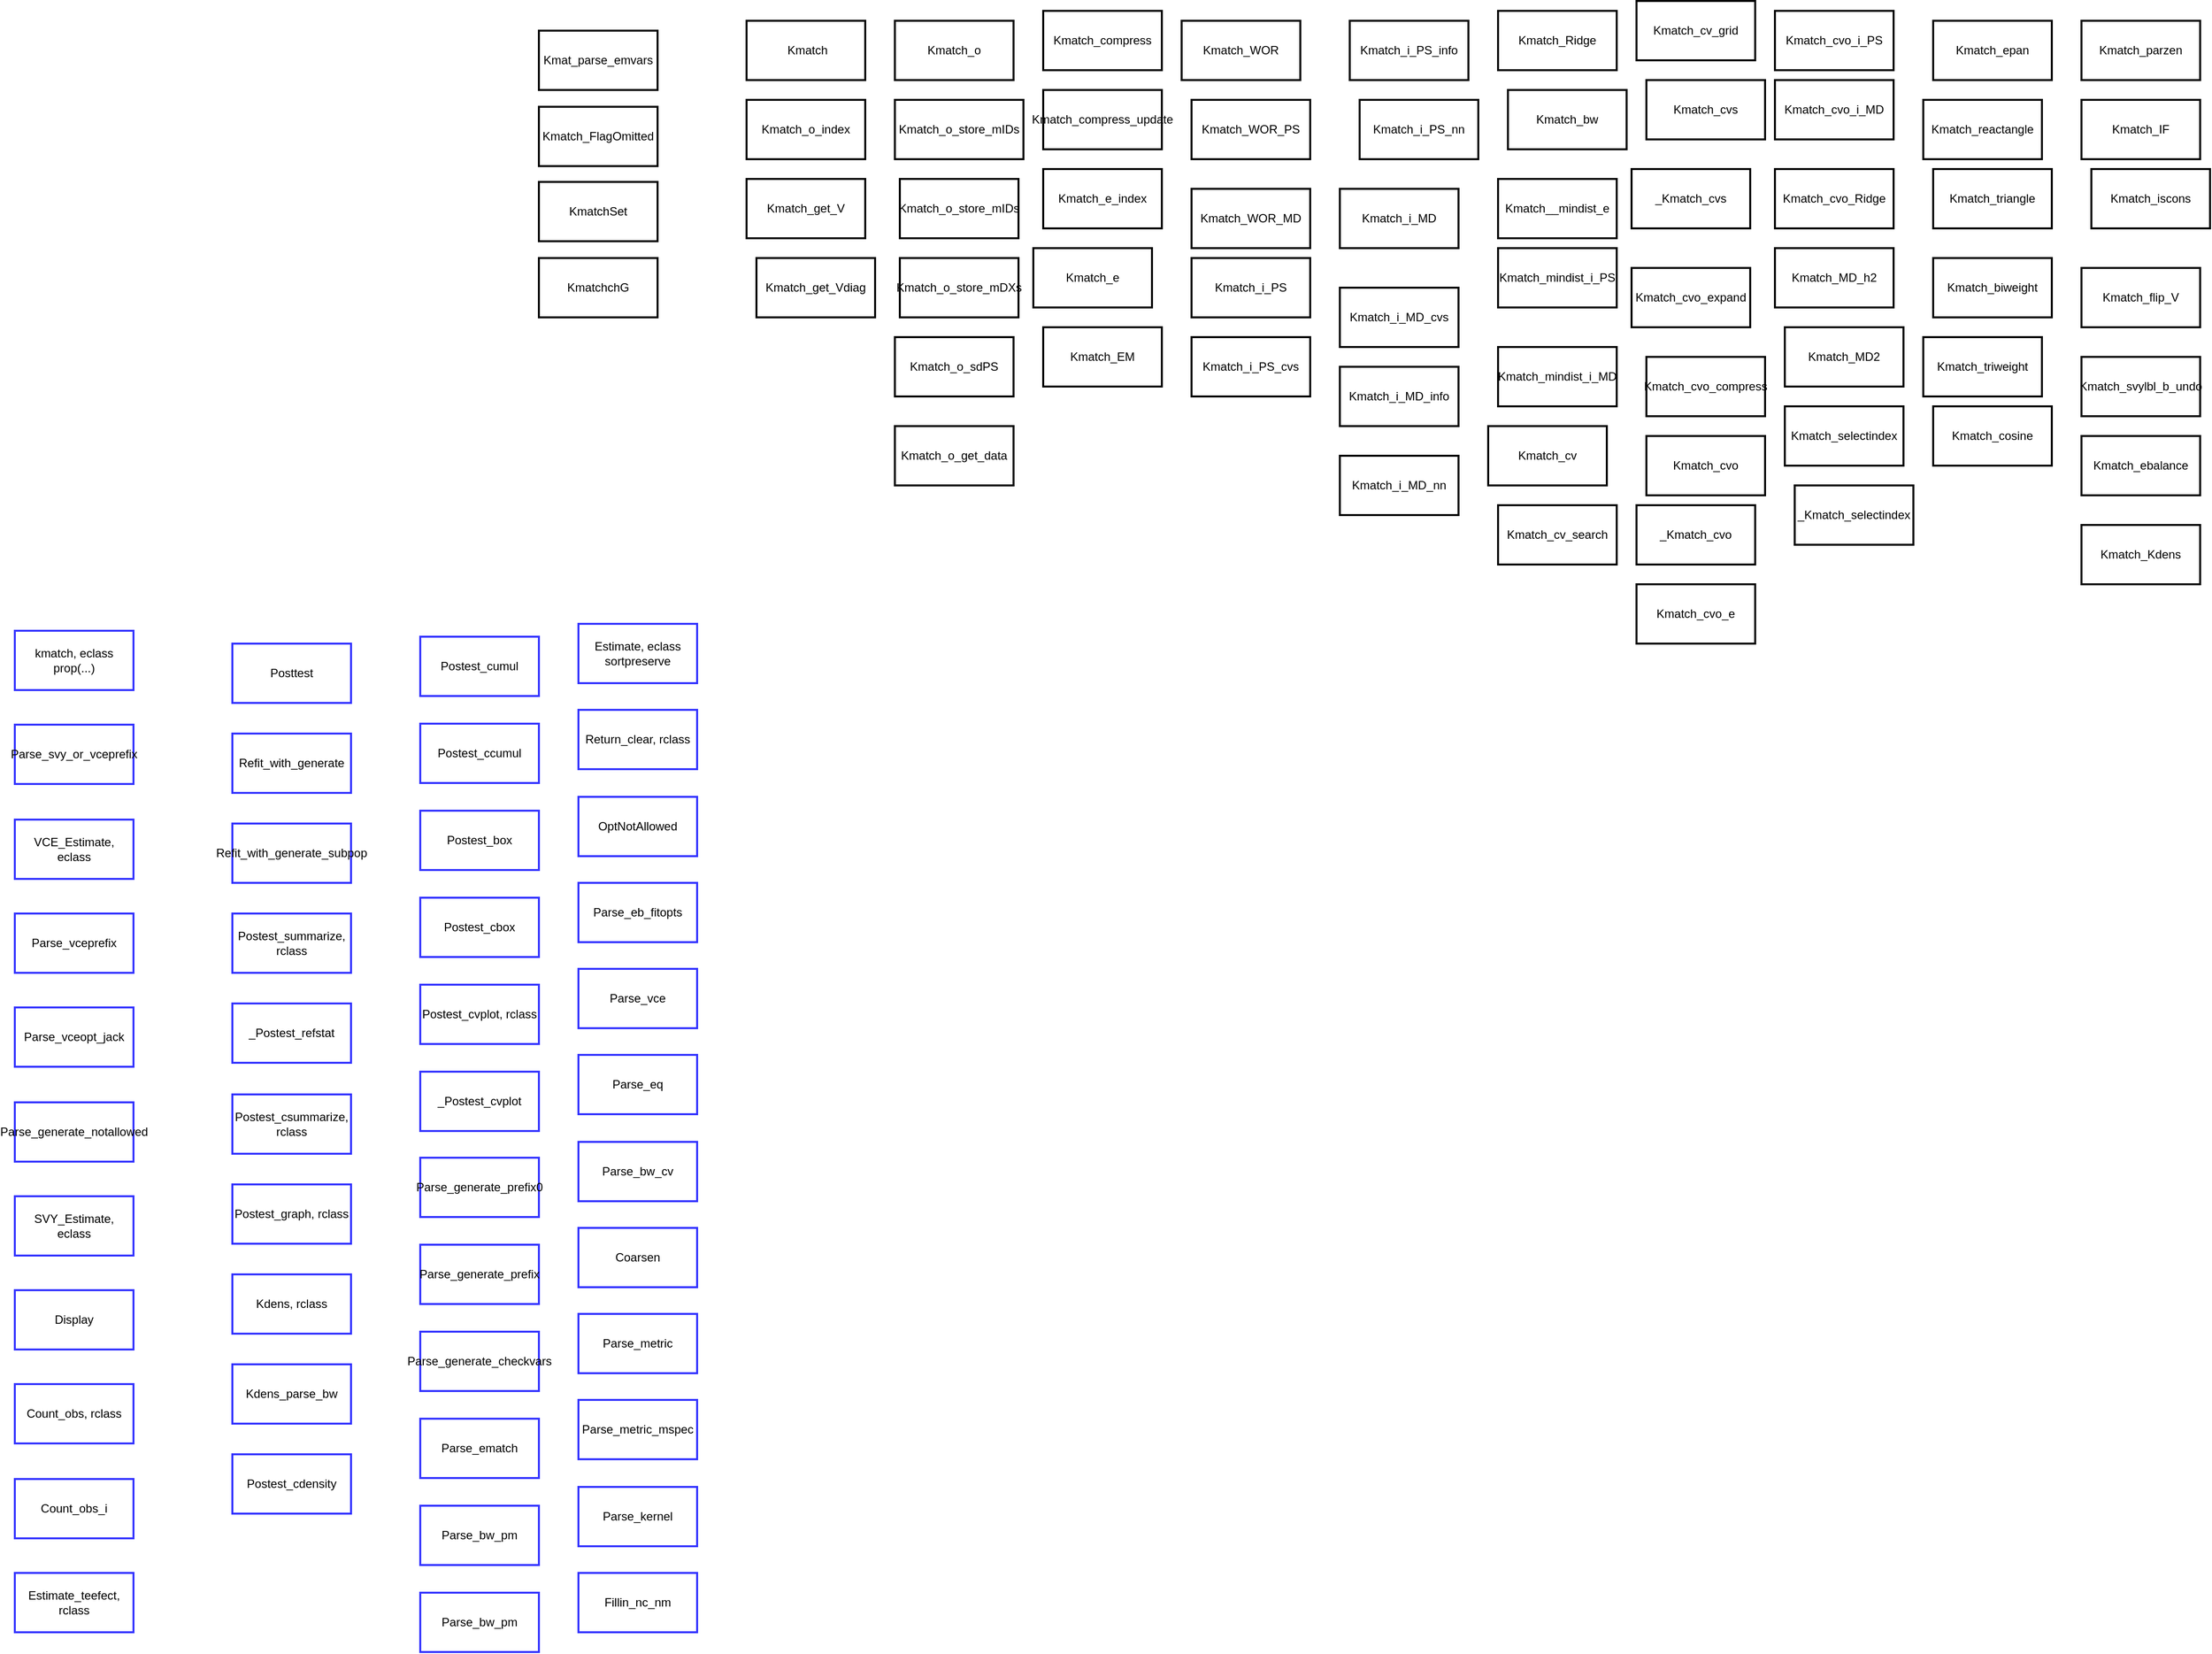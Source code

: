 <mxfile>
    <diagram id="_ZcOz_xovBqN5Ijx0dev" name="Page-1">
        <mxGraphModel dx="3160" dy="1312" grid="1" gridSize="10" guides="1" tooltips="1" connect="1" arrows="1" fold="1" page="1" pageScale="1" pageWidth="850" pageHeight="1100" background="#ffffff" math="0" shadow="0">
            <root>
                <mxCell id="0"/>
                <mxCell id="1" parent="0"/>
                <mxCell id="3" value="Kmat_parse_emvars" style="whiteSpace=wrap;html=1;fillColor=#FFFFFF;strokeColor=#000000;strokeWidth=2;fontColor=#000000;" vertex="1" parent="1">
                    <mxGeometry x="50" y="70" width="120" height="60" as="geometry"/>
                </mxCell>
                <mxCell id="4" value="Kmatch_FlagOmitted" style="whiteSpace=wrap;html=1;strokeColor=#000000;strokeWidth=2;fontColor=#000000;fillColor=#FFFFFF;" vertex="1" parent="1">
                    <mxGeometry x="50" y="147" width="120" height="60" as="geometry"/>
                </mxCell>
                <mxCell id="7" value="KmatchSet" style="whiteSpace=wrap;html=1;strokeColor=#000000;strokeWidth=2;fontColor=#000000;fillColor=#FFFFFF;" vertex="1" parent="1">
                    <mxGeometry x="50" y="223" width="120" height="60" as="geometry"/>
                </mxCell>
                <mxCell id="8" value="KmatchchG" style="whiteSpace=wrap;html=1;strokeColor=#000000;strokeWidth=2;fontColor=#000000;fillColor=#FFFFFF;" vertex="1" parent="1">
                    <mxGeometry x="50" y="300" width="120" height="60" as="geometry"/>
                </mxCell>
                <mxCell id="10" value="Kmatch_i_PS_cvs" style="whiteSpace=wrap;html=1;strokeColor=#000000;strokeWidth=2;fontColor=#000000;fillColor=#FFFFFF;" vertex="1" parent="1">
                    <mxGeometry x="710" y="380" width="120" height="60" as="geometry"/>
                </mxCell>
                <mxCell id="11" value="Kmatch_i_PS" style="whiteSpace=wrap;html=1;strokeColor=#000000;strokeWidth=2;fontColor=#000000;fillColor=#FFFFFF;" vertex="1" parent="1">
                    <mxGeometry x="710" y="300" width="120" height="60" as="geometry"/>
                </mxCell>
                <mxCell id="12" value="Kmatch_WOR_MD" style="whiteSpace=wrap;html=1;strokeColor=#000000;strokeWidth=2;fontColor=#000000;fillColor=#FFFFFF;" vertex="1" parent="1">
                    <mxGeometry x="710" y="230" width="120" height="60" as="geometry"/>
                </mxCell>
                <mxCell id="13" value="Kmatch_WOR_PS" style="whiteSpace=wrap;html=1;strokeColor=#000000;strokeWidth=2;fontColor=#000000;fillColor=#FFFFFF;" vertex="1" parent="1">
                    <mxGeometry x="710" y="140" width="120" height="60" as="geometry"/>
                </mxCell>
                <mxCell id="14" value="Kmatch_WOR" style="whiteSpace=wrap;html=1;strokeColor=#000000;strokeWidth=2;fontColor=#000000;fillColor=#FFFFFF;" vertex="1" parent="1">
                    <mxGeometry x="700" y="60" width="120" height="60" as="geometry"/>
                </mxCell>
                <mxCell id="15" value="Kmatch_EM" style="whiteSpace=wrap;html=1;strokeColor=#000000;strokeWidth=2;fontColor=#000000;fillColor=#FFFFFF;" vertex="1" parent="1">
                    <mxGeometry x="560" y="370" width="120" height="60" as="geometry"/>
                </mxCell>
                <mxCell id="16" value="Kmatch_e" style="whiteSpace=wrap;html=1;strokeColor=#000000;strokeWidth=2;fontColor=#000000;fillColor=#FFFFFF;" vertex="1" parent="1">
                    <mxGeometry x="550" y="290" width="120" height="60" as="geometry"/>
                </mxCell>
                <mxCell id="17" value="Kmatch_e_index" style="whiteSpace=wrap;html=1;strokeColor=#000000;strokeWidth=2;fontColor=#000000;fillColor=#FFFFFF;" vertex="1" parent="1">
                    <mxGeometry x="560" y="210" width="120" height="60" as="geometry"/>
                </mxCell>
                <mxCell id="18" value="Kmatch_compress_update" style="whiteSpace=wrap;html=1;strokeColor=#000000;strokeWidth=2;fontColor=#000000;fillColor=#FFFFFF;" vertex="1" parent="1">
                    <mxGeometry x="560" y="130" width="120" height="60" as="geometry"/>
                </mxCell>
                <mxCell id="19" value="Kmatch_compress" style="whiteSpace=wrap;html=1;strokeColor=#000000;strokeWidth=2;fontColor=#000000;fillColor=#FFFFFF;" vertex="1" parent="1">
                    <mxGeometry x="560" y="50" width="120" height="60" as="geometry"/>
                </mxCell>
                <mxCell id="20" value="Kmatch_o_get_data" style="whiteSpace=wrap;html=1;strokeColor=#000000;strokeWidth=2;fontColor=#000000;fillColor=#FFFFFF;" vertex="1" parent="1">
                    <mxGeometry x="410" y="470" width="120" height="60" as="geometry"/>
                </mxCell>
                <mxCell id="21" value="Kmatch_o_sdPS" style="whiteSpace=wrap;html=1;strokeColor=#000000;strokeWidth=2;fontColor=#000000;fillColor=#FFFFFF;" vertex="1" parent="1">
                    <mxGeometry x="410" y="380" width="120" height="60" as="geometry"/>
                </mxCell>
                <mxCell id="22" value="Kmatch_o_store_mDXs" style="whiteSpace=wrap;html=1;strokeColor=#000000;strokeWidth=2;fontColor=#000000;fillColor=#FFFFFF;" vertex="1" parent="1">
                    <mxGeometry x="415" y="300" width="120" height="60" as="geometry"/>
                </mxCell>
                <mxCell id="23" value="Kmatch_o_store_mIDs" style="whiteSpace=wrap;html=1;strokeColor=#000000;strokeWidth=2;fontColor=#000000;fillColor=#FFFFFF;" vertex="1" parent="1">
                    <mxGeometry x="415" y="220" width="120" height="60" as="geometry"/>
                </mxCell>
                <mxCell id="24" value="Kmatch_o_store_mIDs" style="whiteSpace=wrap;html=1;strokeColor=#000000;strokeWidth=2;fontColor=#000000;fillColor=#FFFFFF;" vertex="1" parent="1">
                    <mxGeometry x="410" y="140" width="130" height="60" as="geometry"/>
                </mxCell>
                <mxCell id="25" value="Kmatch_o" style="whiteSpace=wrap;html=1;strokeColor=#000000;strokeWidth=2;fontColor=#000000;fillColor=#FFFFFF;" vertex="1" parent="1">
                    <mxGeometry x="410" y="60" width="120" height="60" as="geometry"/>
                </mxCell>
                <mxCell id="26" value="Kmatch_get_Vdiag" style="whiteSpace=wrap;html=1;strokeColor=#000000;strokeWidth=2;fontColor=#000000;fillColor=#FFFFFF;" vertex="1" parent="1">
                    <mxGeometry x="270" y="300" width="120" height="60" as="geometry"/>
                </mxCell>
                <mxCell id="27" value="Kmatch_o_index" style="whiteSpace=wrap;html=1;strokeColor=#000000;strokeWidth=2;fontColor=#000000;fillColor=#FFFFFF;" vertex="1" parent="1">
                    <mxGeometry x="260" y="140" width="120" height="60" as="geometry"/>
                </mxCell>
                <mxCell id="28" value="&amp;nbsp;Kmatch" style="whiteSpace=wrap;html=1;strokeColor=#000000;strokeWidth=2;fontColor=#000000;fillColor=#FFFFFF;" vertex="1" parent="1">
                    <mxGeometry x="260" y="60" width="120" height="60" as="geometry"/>
                </mxCell>
                <mxCell id="29" value="Kmatch_get_V" style="whiteSpace=wrap;html=1;strokeColor=#000000;strokeWidth=2;fontColor=#000000;fillColor=#FFFFFF;" vertex="1" parent="1">
                    <mxGeometry x="260" y="220" width="120" height="60" as="geometry"/>
                </mxCell>
                <mxCell id="38" value="Kmatch_mindist_i_PS" style="whiteSpace=wrap;html=1;strokeColor=#000000;strokeWidth=2;fontColor=#000000;fillColor=#FFFFFF;" vertex="1" parent="1">
                    <mxGeometry x="1020" y="290" width="120" height="60" as="geometry"/>
                </mxCell>
                <mxCell id="39" value="Kmatch__mindist_e" style="whiteSpace=wrap;html=1;strokeColor=#000000;strokeWidth=2;fontColor=#000000;fillColor=#FFFFFF;" vertex="1" parent="1">
                    <mxGeometry x="1020" y="220" width="120" height="60" as="geometry"/>
                </mxCell>
                <mxCell id="40" value="Kmatch_bw" style="whiteSpace=wrap;html=1;strokeColor=#000000;strokeWidth=2;fontColor=#000000;fillColor=#FFFFFF;" vertex="1" parent="1">
                    <mxGeometry x="1030" y="130" width="120" height="60" as="geometry"/>
                </mxCell>
                <mxCell id="41" value="Kmatch_Ridge" style="whiteSpace=wrap;html=1;strokeColor=#000000;strokeWidth=2;fontColor=#000000;fillColor=#FFFFFF;" vertex="1" parent="1">
                    <mxGeometry x="1020" y="50" width="120" height="60" as="geometry"/>
                </mxCell>
                <mxCell id="42" value="Kmatch_i_MD_nn" style="whiteSpace=wrap;html=1;strokeColor=#000000;strokeWidth=2;fontColor=#000000;fillColor=#FFFFFF;" vertex="1" parent="1">
                    <mxGeometry x="860" y="500" width="120" height="60" as="geometry"/>
                </mxCell>
                <mxCell id="43" value="Kmatch_i_MD_info" style="whiteSpace=wrap;html=1;strokeColor=#000000;strokeWidth=2;fontColor=#000000;fillColor=#FFFFFF;" vertex="1" parent="1">
                    <mxGeometry x="860" y="410" width="120" height="60" as="geometry"/>
                </mxCell>
                <mxCell id="44" value="Kmatch_i_MD_cvs" style="whiteSpace=wrap;html=1;strokeColor=#000000;strokeWidth=2;fontColor=#000000;fillColor=#FFFFFF;" vertex="1" parent="1">
                    <mxGeometry x="860" y="330" width="120" height="60" as="geometry"/>
                </mxCell>
                <mxCell id="45" value="Kmatch_i_MD" style="whiteSpace=wrap;html=1;strokeColor=#000000;strokeWidth=2;fontColor=#000000;fillColor=#FFFFFF;" vertex="1" parent="1">
                    <mxGeometry x="860" y="230" width="120" height="60" as="geometry"/>
                </mxCell>
                <mxCell id="46" value="Kmatch_i_PS_nn" style="whiteSpace=wrap;html=1;strokeColor=#000000;strokeWidth=2;fontColor=#000000;fillColor=#FFFFFF;" vertex="1" parent="1">
                    <mxGeometry x="880" y="140" width="120" height="60" as="geometry"/>
                </mxCell>
                <mxCell id="47" value="Kmatch_i_PS_info" style="whiteSpace=wrap;html=1;strokeColor=#000000;strokeWidth=2;fontColor=#000000;fillColor=#FFFFFF;" vertex="1" parent="1">
                    <mxGeometry x="870" y="60" width="120" height="60" as="geometry"/>
                </mxCell>
                <mxCell id="50" value="_Kmatch_selectindex" style="whiteSpace=wrap;html=1;strokeColor=#000000;strokeWidth=2;fontColor=#000000;fillColor=#FFFFFF;" vertex="1" parent="1">
                    <mxGeometry x="1320" y="530" width="120" height="60" as="geometry"/>
                </mxCell>
                <mxCell id="51" value="Kmatch_selectindex" style="whiteSpace=wrap;html=1;strokeColor=#000000;strokeWidth=2;fontColor=#000000;fillColor=#FFFFFF;" vertex="1" parent="1">
                    <mxGeometry x="1310" y="450" width="120" height="60" as="geometry"/>
                </mxCell>
                <mxCell id="52" value="Kmatch_MD2" style="whiteSpace=wrap;html=1;strokeColor=#000000;strokeWidth=2;fontColor=#000000;fillColor=#FFFFFF;" vertex="1" parent="1">
                    <mxGeometry x="1310" y="370" width="120" height="60" as="geometry"/>
                </mxCell>
                <mxCell id="53" value="Kmatch_MD_h2" style="whiteSpace=wrap;html=1;strokeColor=#000000;strokeWidth=2;fontColor=#000000;fillColor=#FFFFFF;" vertex="1" parent="1">
                    <mxGeometry x="1300" y="290" width="120" height="60" as="geometry"/>
                </mxCell>
                <mxCell id="54" value="Kmatch_cvo_Ridge" style="whiteSpace=wrap;html=1;strokeColor=#000000;strokeWidth=2;fontColor=#000000;fillColor=#FFFFFF;" vertex="1" parent="1">
                    <mxGeometry x="1300" y="210" width="120" height="60" as="geometry"/>
                </mxCell>
                <mxCell id="55" value="Kmatch_cvo_i_MD" style="whiteSpace=wrap;html=1;strokeColor=#000000;strokeWidth=2;fontColor=#000000;fillColor=#FFFFFF;" vertex="1" parent="1">
                    <mxGeometry x="1300" y="120" width="120" height="60" as="geometry"/>
                </mxCell>
                <mxCell id="56" value="Kmatch_cvo_i_PS" style="whiteSpace=wrap;html=1;strokeColor=#000000;strokeWidth=2;fontColor=#000000;fillColor=#FFFFFF;" vertex="1" parent="1">
                    <mxGeometry x="1300" y="50" width="120" height="60" as="geometry"/>
                </mxCell>
                <mxCell id="57" value="Kmatch_cvo_e" style="whiteSpace=wrap;html=1;strokeColor=#000000;strokeWidth=2;fontColor=#000000;fillColor=#FFFFFF;" vertex="1" parent="1">
                    <mxGeometry x="1160" y="630" width="120" height="60" as="geometry"/>
                </mxCell>
                <mxCell id="58" value="_Kmatch_cvo" style="whiteSpace=wrap;html=1;strokeColor=#000000;strokeWidth=2;fontColor=#000000;fillColor=#FFFFFF;" vertex="1" parent="1">
                    <mxGeometry x="1160" y="550" width="120" height="60" as="geometry"/>
                </mxCell>
                <mxCell id="59" value="Kmatch_cvo" style="whiteSpace=wrap;html=1;strokeColor=#000000;strokeWidth=2;fontColor=#000000;fillColor=#FFFFFF;" vertex="1" parent="1">
                    <mxGeometry x="1170" y="480" width="120" height="60" as="geometry"/>
                </mxCell>
                <mxCell id="60" value="Kmatch_cvo_compress" style="whiteSpace=wrap;html=1;strokeColor=#000000;strokeWidth=2;fontColor=#000000;fillColor=#FFFFFF;" vertex="1" parent="1">
                    <mxGeometry x="1170" y="400" width="120" height="60" as="geometry"/>
                </mxCell>
                <mxCell id="61" value="Kmatch_cvo_expand" style="whiteSpace=wrap;html=1;strokeColor=#000000;strokeWidth=2;fontColor=#000000;fillColor=#FFFFFF;" vertex="1" parent="1">
                    <mxGeometry x="1155" y="310" width="120" height="60" as="geometry"/>
                </mxCell>
                <mxCell id="62" value="_Kmatch_cvs" style="whiteSpace=wrap;html=1;strokeColor=#000000;strokeWidth=2;fontColor=#000000;fillColor=#FFFFFF;" vertex="1" parent="1">
                    <mxGeometry x="1155" y="210" width="120" height="60" as="geometry"/>
                </mxCell>
                <mxCell id="63" value="Kmatch_cvs" style="whiteSpace=wrap;html=1;strokeColor=#000000;strokeWidth=2;fontColor=#000000;fillColor=#FFFFFF;" vertex="1" parent="1">
                    <mxGeometry x="1170" y="120" width="120" height="60" as="geometry"/>
                </mxCell>
                <mxCell id="64" value="Kmatch_cv_grid" style="whiteSpace=wrap;html=1;strokeColor=#000000;strokeWidth=2;fontColor=#000000;fillColor=#FFFFFF;" vertex="1" parent="1">
                    <mxGeometry x="1160" y="40" width="120" height="60" as="geometry"/>
                </mxCell>
                <mxCell id="65" value="Kmatch_cv_search" style="whiteSpace=wrap;html=1;strokeColor=#000000;strokeWidth=2;fontColor=#000000;fillColor=#FFFFFF;" vertex="1" parent="1">
                    <mxGeometry x="1020" y="550" width="120" height="60" as="geometry"/>
                </mxCell>
                <mxCell id="66" value="Kmatch_cv" style="whiteSpace=wrap;html=1;strokeColor=#000000;strokeWidth=2;fontColor=#000000;fillColor=#FFFFFF;" vertex="1" parent="1">
                    <mxGeometry x="1010" y="470" width="120" height="60" as="geometry"/>
                </mxCell>
                <mxCell id="67" value="Kmatch_mindist_i_MD" style="whiteSpace=wrap;html=1;strokeColor=#000000;strokeWidth=2;fontColor=#000000;fillColor=#FFFFFF;" vertex="1" parent="1">
                    <mxGeometry x="1020" y="390" width="120" height="60" as="geometry"/>
                </mxCell>
                <mxCell id="68" value="Kmatch_Kdens" style="whiteSpace=wrap;html=1;strokeColor=#000000;strokeWidth=2;fontColor=#000000;fillColor=#FFFFFF;" vertex="1" parent="1">
                    <mxGeometry x="1610" y="570" width="120" height="60" as="geometry"/>
                </mxCell>
                <mxCell id="69" value="Kmatch_ebalance" style="whiteSpace=wrap;html=1;strokeColor=#000000;strokeWidth=2;fontColor=#000000;fillColor=#FFFFFF;" vertex="1" parent="1">
                    <mxGeometry x="1610" y="480" width="120" height="60" as="geometry"/>
                </mxCell>
                <mxCell id="70" value="Kmatch_svylbl_b_undo" style="whiteSpace=wrap;html=1;strokeColor=#000000;strokeWidth=2;fontColor=#000000;fillColor=#FFFFFF;" vertex="1" parent="1">
                    <mxGeometry x="1610" y="400" width="120" height="60" as="geometry"/>
                </mxCell>
                <mxCell id="71" value="Kmatch_flip_V" style="whiteSpace=wrap;html=1;strokeColor=#000000;strokeWidth=2;fontColor=#000000;fillColor=#FFFFFF;" vertex="1" parent="1">
                    <mxGeometry x="1610" y="310" width="120" height="60" as="geometry"/>
                </mxCell>
                <mxCell id="73" value="Kmatch_iscons" style="whiteSpace=wrap;html=1;strokeColor=#000000;strokeWidth=2;fontColor=#000000;fillColor=#FFFFFF;" vertex="1" parent="1">
                    <mxGeometry x="1620" y="210" width="120" height="60" as="geometry"/>
                </mxCell>
                <mxCell id="74" value="Kmatch_IF" style="whiteSpace=wrap;html=1;strokeColor=#000000;strokeWidth=2;fontColor=#000000;fillColor=#FFFFFF;" vertex="1" parent="1">
                    <mxGeometry x="1610" y="140" width="120" height="60" as="geometry"/>
                </mxCell>
                <mxCell id="75" value="Kmatch_parzen" style="whiteSpace=wrap;html=1;strokeColor=#000000;strokeWidth=2;fontColor=#000000;fillColor=#FFFFFF;" vertex="1" parent="1">
                    <mxGeometry x="1610" y="60" width="120" height="60" as="geometry"/>
                </mxCell>
                <mxCell id="76" value="Kmatch_cosine" style="whiteSpace=wrap;html=1;strokeColor=#000000;strokeWidth=2;fontColor=#000000;fillColor=#FFFFFF;" vertex="1" parent="1">
                    <mxGeometry x="1460" y="450" width="120" height="60" as="geometry"/>
                </mxCell>
                <mxCell id="77" value="Kmatch_triweight" style="whiteSpace=wrap;html=1;strokeColor=#000000;strokeWidth=2;fontColor=#000000;fillColor=#FFFFFF;" vertex="1" parent="1">
                    <mxGeometry x="1450" y="380" width="120" height="60" as="geometry"/>
                </mxCell>
                <mxCell id="78" value="Kmatch_biweight" style="whiteSpace=wrap;html=1;strokeColor=#000000;strokeWidth=2;fontColor=#000000;fillColor=#FFFFFF;" vertex="1" parent="1">
                    <mxGeometry x="1460" y="300" width="120" height="60" as="geometry"/>
                </mxCell>
                <mxCell id="79" value="Kmatch_triangle" style="whiteSpace=wrap;html=1;strokeColor=#000000;strokeWidth=2;fontColor=#000000;fillColor=#FFFFFF;" vertex="1" parent="1">
                    <mxGeometry x="1460" y="210" width="120" height="60" as="geometry"/>
                </mxCell>
                <mxCell id="80" value="Kmatch_reactangle" style="whiteSpace=wrap;html=1;strokeColor=#000000;strokeWidth=2;fontColor=#000000;fillColor=#FFFFFF;" vertex="1" parent="1">
                    <mxGeometry x="1450" y="140" width="120" height="60" as="geometry"/>
                </mxCell>
                <mxCell id="81" value="Kmatch_epan" style="whiteSpace=wrap;html=1;strokeColor=#000000;strokeWidth=2;fontColor=#000000;fillColor=#FFFFFF;" vertex="1" parent="1">
                    <mxGeometry x="1460" y="60" width="120" height="60" as="geometry"/>
                </mxCell>
                <mxCell id="82" value="kmatch, eclass prop(...)" style="whiteSpace=wrap;html=1;strokeColor=#3333FF;strokeWidth=2;fontColor=#000000;fillColor=#FFFFFF;" vertex="1" parent="1">
                    <mxGeometry x="-480" y="677" width="120" height="60" as="geometry"/>
                </mxCell>
                <mxCell id="84" value="Parse_metric_mspec" style="whiteSpace=wrap;html=1;strokeColor=#3333FF;strokeWidth=2;fontColor=#000000;fillColor=#FFFFFF;" vertex="1" parent="1">
                    <mxGeometry x="90" y="1455" width="120" height="60" as="geometry"/>
                </mxCell>
                <mxCell id="85" value="Parse_vce" style="whiteSpace=wrap;html=1;strokeColor=#3333FF;strokeWidth=2;fontColor=#000000;fillColor=#FFFFFF;" vertex="1" parent="1">
                    <mxGeometry x="90" y="1019" width="120" height="60" as="geometry"/>
                </mxCell>
                <mxCell id="86" value="Parse_eb_fitopts" style="whiteSpace=wrap;html=1;strokeColor=#3333FF;strokeWidth=2;fontColor=#000000;fillColor=#FFFFFF;" vertex="1" parent="1">
                    <mxGeometry x="90" y="932" width="120" height="60" as="geometry"/>
                </mxCell>
                <mxCell id="87" value="OptNotAllowed" style="whiteSpace=wrap;html=1;strokeColor=#3333FF;strokeWidth=2;fontColor=#000000;fillColor=#FFFFFF;" vertex="1" parent="1">
                    <mxGeometry x="90" y="845" width="120" height="60" as="geometry"/>
                </mxCell>
                <mxCell id="88" value="Return_clear, rclass" style="whiteSpace=wrap;html=1;strokeColor=#3333FF;strokeWidth=2;fontColor=#000000;fillColor=#FFFFFF;" vertex="1" parent="1">
                    <mxGeometry x="90" y="757" width="120" height="60" as="geometry"/>
                </mxCell>
                <mxCell id="89" value="Estimate, eclass sortpreserve" style="whiteSpace=wrap;html=1;strokeColor=#3333FF;strokeWidth=2;fontColor=#000000;fillColor=#FFFFFF;" vertex="1" parent="1">
                    <mxGeometry x="90" y="670" width="120" height="60" as="geometry"/>
                </mxCell>
                <mxCell id="90" value="_Postest_cvplot" style="whiteSpace=wrap;html=1;strokeColor=#3333FF;strokeWidth=2;fontColor=#000000;fillColor=#FFFFFF;" vertex="1" parent="1">
                    <mxGeometry x="-70" y="1123" width="120" height="60" as="geometry"/>
                </mxCell>
                <mxCell id="91" value="Postest_cvplot, rclass" style="whiteSpace=wrap;html=1;strokeColor=#3333FF;strokeWidth=2;fontColor=#000000;fillColor=#FFFFFF;" vertex="1" parent="1">
                    <mxGeometry x="-70" y="1035" width="120" height="60" as="geometry"/>
                </mxCell>
                <mxCell id="92" value="Postest_cbox" style="whiteSpace=wrap;html=1;strokeColor=#3333FF;strokeWidth=2;fontColor=#000000;fillColor=#FFFFFF;" vertex="1" parent="1">
                    <mxGeometry x="-70" y="947" width="120" height="60" as="geometry"/>
                </mxCell>
                <mxCell id="93" value="Postest_box" style="whiteSpace=wrap;html=1;strokeColor=#3333FF;strokeWidth=2;fontColor=#000000;fillColor=#FFFFFF;" vertex="1" parent="1">
                    <mxGeometry x="-70" y="859" width="120" height="60" as="geometry"/>
                </mxCell>
                <mxCell id="94" value="Postest_ccumul" style="whiteSpace=wrap;html=1;strokeColor=#3333FF;strokeWidth=2;fontColor=#000000;fillColor=#FFFFFF;" vertex="1" parent="1">
                    <mxGeometry x="-70" y="771" width="120" height="60" as="geometry"/>
                </mxCell>
                <mxCell id="95" value="Postest_cumul" style="whiteSpace=wrap;html=1;strokeColor=#3333FF;strokeWidth=2;fontColor=#000000;fillColor=#FFFFFF;" vertex="1" parent="1">
                    <mxGeometry x="-70" y="683" width="120" height="60" as="geometry"/>
                </mxCell>
                <mxCell id="96" value="Postest_cdensity" style="whiteSpace=wrap;html=1;strokeColor=#3333FF;strokeWidth=2;fontColor=#000000;fillColor=#FFFFFF;" vertex="1" parent="1">
                    <mxGeometry x="-260" y="1510" width="120" height="60" as="geometry"/>
                </mxCell>
                <mxCell id="97" value="Kdens_parse_bw" style="whiteSpace=wrap;html=1;strokeColor=#3333FF;strokeWidth=2;fontColor=#000000;fillColor=#FFFFFF;" vertex="1" parent="1">
                    <mxGeometry x="-260" y="1419" width="120" height="60" as="geometry"/>
                </mxCell>
                <mxCell id="98" value="Kdens, rclass" style="whiteSpace=wrap;html=1;strokeColor=#3333FF;strokeWidth=2;fontColor=#000000;fillColor=#FFFFFF;" vertex="1" parent="1">
                    <mxGeometry x="-260" y="1328" width="120" height="60" as="geometry"/>
                </mxCell>
                <mxCell id="99" value="Postest_graph, rclass" style="whiteSpace=wrap;html=1;strokeColor=#3333FF;strokeWidth=2;fontColor=#000000;fillColor=#FFFFFF;" vertex="1" parent="1">
                    <mxGeometry x="-260" y="1237" width="120" height="60" as="geometry"/>
                </mxCell>
                <mxCell id="100" value="Postest_csummarize, rclass" style="whiteSpace=wrap;html=1;strokeColor=#3333FF;strokeWidth=2;fontColor=#000000;fillColor=#FFFFFF;" vertex="1" parent="1">
                    <mxGeometry x="-260" y="1146" width="120" height="60" as="geometry"/>
                </mxCell>
                <mxCell id="101" value="_Postest_refstat" style="whiteSpace=wrap;html=1;strokeColor=#3333FF;strokeWidth=2;fontColor=#000000;fillColor=#FFFFFF;" vertex="1" parent="1">
                    <mxGeometry x="-260" y="1054" width="120" height="60" as="geometry"/>
                </mxCell>
                <mxCell id="102" value="Postest_summarize, rclass" style="whiteSpace=wrap;html=1;strokeColor=#3333FF;strokeWidth=2;fontColor=#000000;fillColor=#FFFFFF;" vertex="1" parent="1">
                    <mxGeometry x="-260" y="963" width="120" height="60" as="geometry"/>
                </mxCell>
                <mxCell id="103" value="Refit_with_generate_subpop" style="whiteSpace=wrap;html=1;strokeColor=#3333FF;strokeWidth=2;fontColor=#000000;fillColor=#FFFFFF;" vertex="1" parent="1">
                    <mxGeometry x="-260" y="872" width="120" height="60" as="geometry"/>
                </mxCell>
                <mxCell id="104" value="Refit_with_generate" style="whiteSpace=wrap;html=1;strokeColor=#3333FF;strokeWidth=2;fontColor=#000000;fillColor=#FFFFFF;" vertex="1" parent="1">
                    <mxGeometry x="-260" y="781" width="120" height="60" as="geometry"/>
                </mxCell>
                <mxCell id="105" value="Posttest" style="whiteSpace=wrap;html=1;strokeColor=#3333FF;strokeWidth=2;fontColor=#000000;fillColor=#FFFFFF;" vertex="1" parent="1">
                    <mxGeometry x="-260" y="690" width="120" height="60" as="geometry"/>
                </mxCell>
                <mxCell id="106" value="Display" style="whiteSpace=wrap;html=1;strokeColor=#3333FF;strokeWidth=2;fontColor=#000000;fillColor=#FFFFFF;" vertex="1" parent="1">
                    <mxGeometry x="-480" y="1344" width="120" height="60" as="geometry"/>
                </mxCell>
                <mxCell id="107" value="SVY_Estimate, eclass" style="whiteSpace=wrap;html=1;strokeColor=#3333FF;strokeWidth=2;fontColor=#000000;fillColor=#FFFFFF;" vertex="1" parent="1">
                    <mxGeometry x="-480" y="1249" width="120" height="60" as="geometry"/>
                </mxCell>
                <mxCell id="108" value="Parse_generate_notallowed" style="whiteSpace=wrap;html=1;strokeColor=#3333FF;strokeWidth=2;fontColor=#000000;fillColor=#FFFFFF;" vertex="1" parent="1">
                    <mxGeometry x="-480" y="1154" width="120" height="60" as="geometry"/>
                </mxCell>
                <mxCell id="109" value="Parse_vceopt_jack" style="whiteSpace=wrap;html=1;strokeColor=#3333FF;strokeWidth=2;fontColor=#000000;fillColor=#FFFFFF;" vertex="1" parent="1">
                    <mxGeometry x="-480" y="1058" width="120" height="60" as="geometry"/>
                </mxCell>
                <mxCell id="110" value="Parse_vceprefix" style="whiteSpace=wrap;html=1;strokeColor=#3333FF;strokeWidth=2;fontColor=#000000;fillColor=#FFFFFF;" vertex="1" parent="1">
                    <mxGeometry x="-480" y="963" width="120" height="60" as="geometry"/>
                </mxCell>
                <mxCell id="111" value="VCE_Estimate, eclass" style="whiteSpace=wrap;html=1;strokeColor=#3333FF;strokeWidth=2;fontColor=#000000;fillColor=#FFFFFF;" vertex="1" parent="1">
                    <mxGeometry x="-480" y="868" width="120" height="60" as="geometry"/>
                </mxCell>
                <mxCell id="112" value="Parse_svy_or_vceprefix" style="whiteSpace=wrap;html=1;strokeColor=#3333FF;strokeWidth=2;fontColor=#000000;fillColor=#FFFFFF;" vertex="1" parent="1">
                    <mxGeometry x="-480" y="772" width="120" height="60" as="geometry"/>
                </mxCell>
                <mxCell id="115" value="Parse_metric" style="whiteSpace=wrap;html=1;strokeColor=#3333FF;strokeWidth=2;fontColor=#000000;fillColor=#FFFFFF;" vertex="1" parent="1">
                    <mxGeometry x="90" y="1368" width="120" height="60" as="geometry"/>
                </mxCell>
                <mxCell id="116" value="Coarsen" style="whiteSpace=wrap;html=1;strokeColor=#3333FF;strokeWidth=2;fontColor=#000000;fillColor=#FFFFFF;" vertex="1" parent="1">
                    <mxGeometry x="90" y="1281" width="120" height="60" as="geometry"/>
                </mxCell>
                <mxCell id="117" value="Parse_bw_cv" style="whiteSpace=wrap;html=1;strokeColor=#3333FF;strokeWidth=2;fontColor=#000000;fillColor=#FFFFFF;" vertex="1" parent="1">
                    <mxGeometry x="90" y="1194" width="120" height="60" as="geometry"/>
                </mxCell>
                <mxCell id="118" value="Parse_bw_pm" style="whiteSpace=wrap;html=1;strokeColor=#3333FF;strokeWidth=2;fontColor=#000000;fillColor=#FFFFFF;" vertex="1" parent="1">
                    <mxGeometry x="-70" y="1650" width="120" height="60" as="geometry"/>
                </mxCell>
                <mxCell id="119" value="Parse_bw_pm" style="whiteSpace=wrap;html=1;strokeColor=#3333FF;strokeWidth=2;fontColor=#000000;fillColor=#FFFFFF;" vertex="1" parent="1">
                    <mxGeometry x="-70" y="1562" width="120" height="60" as="geometry"/>
                </mxCell>
                <mxCell id="120" value="Parse_ematch" style="whiteSpace=wrap;html=1;strokeColor=#3333FF;strokeWidth=2;fontColor=#000000;fillColor=#FFFFFF;" vertex="1" parent="1">
                    <mxGeometry x="-70" y="1474" width="120" height="60" as="geometry"/>
                </mxCell>
                <mxCell id="121" value="Parse_generate_checkvars" style="whiteSpace=wrap;html=1;strokeColor=#3333FF;strokeWidth=2;fontColor=#000000;fillColor=#FFFFFF;" vertex="1" parent="1">
                    <mxGeometry x="-70" y="1386" width="120" height="60" as="geometry"/>
                </mxCell>
                <mxCell id="122" value="Parse_generate_prefix" style="whiteSpace=wrap;html=1;strokeColor=#3333FF;strokeWidth=2;fontColor=#000000;fillColor=#FFFFFF;" vertex="1" parent="1">
                    <mxGeometry x="-70" y="1298" width="120" height="60" as="geometry"/>
                </mxCell>
                <mxCell id="123" value="Parse_generate_prefix0" style="whiteSpace=wrap;html=1;strokeColor=#3333FF;strokeWidth=2;fontColor=#000000;fillColor=#FFFFFF;" vertex="1" parent="1">
                    <mxGeometry x="-70" y="1210" width="120" height="60" as="geometry"/>
                </mxCell>
                <mxCell id="124" value="Parse_eq" style="whiteSpace=wrap;html=1;strokeColor=#3333FF;strokeWidth=2;fontColor=#000000;fillColor=#FFFFFF;" vertex="1" parent="1">
                    <mxGeometry x="90" y="1106" width="120" height="60" as="geometry"/>
                </mxCell>
                <mxCell id="127" value="Estimate_teefect, rclass" style="whiteSpace=wrap;html=1;strokeColor=#3333FF;strokeWidth=2;fontColor=#000000;fillColor=#FFFFFF;" vertex="1" parent="1">
                    <mxGeometry x="-480" y="1630" width="120" height="60" as="geometry"/>
                </mxCell>
                <mxCell id="128" value="Count_obs_i" style="whiteSpace=wrap;html=1;strokeColor=#3333FF;strokeWidth=2;fontColor=#000000;fillColor=#FFFFFF;" vertex="1" parent="1">
                    <mxGeometry x="-480" y="1535" width="120" height="60" as="geometry"/>
                </mxCell>
                <mxCell id="129" value="Count_obs, rclass" style="whiteSpace=wrap;html=1;strokeColor=#3333FF;strokeWidth=2;fontColor=#000000;fillColor=#FFFFFF;" vertex="1" parent="1">
                    <mxGeometry x="-480" y="1439" width="120" height="60" as="geometry"/>
                </mxCell>
                <mxCell id="130" value="Fillin_nc_nm" style="whiteSpace=wrap;html=1;strokeColor=#3333FF;strokeWidth=2;fontColor=#000000;fillColor=#FFFFFF;" vertex="1" parent="1">
                    <mxGeometry x="90" y="1630" width="120" height="60" as="geometry"/>
                </mxCell>
                <mxCell id="131" value="Parse_kernel" style="whiteSpace=wrap;html=1;strokeColor=#3333FF;strokeWidth=2;fontColor=#000000;fillColor=#FFFFFF;" vertex="1" parent="1">
                    <mxGeometry x="90" y="1543" width="120" height="60" as="geometry"/>
                </mxCell>
            </root>
        </mxGraphModel>
    </diagram>
</mxfile>